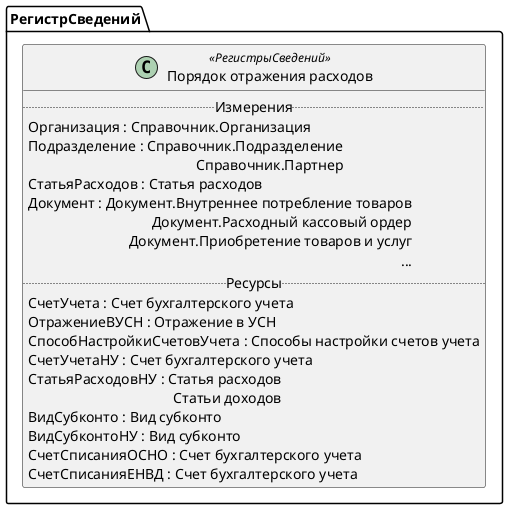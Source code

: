 ﻿@startuml ПорядокОтраженияРасходов
'!include templates.wsd
'..\include templates.wsd
class РегистрСведений.ПорядокОтраженияРасходов as "Порядок отражения расходов" <<РегистрыСведений>>
{
..Измерения..
Организация : Справочник.Организация
Подразделение : Справочник.Подразделение\rСправочник.Партнер
СтатьяРасходов : Статья расходов
Документ : Документ.Внутреннее потребление товаров\rДокумент.Расходный кассовый ордер\rДокумент.Приобретение товаров и услуг\r...
..Ресурсы..
СчетУчета : Счет бухгалтерского учета
ОтражениеВУСН : Отражение в УСН
СпособНастройкиСчетовУчета : Способы настройки счетов учета
СчетУчетаНУ : Счет бухгалтерского учета
СтатьяРасходовНУ : Статья расходов\rСтатьи доходов
ВидСубконто : Вид субконто
ВидСубконтоНУ : Вид субконто
СчетСписанияОСНО : Счет бухгалтерского учета
СчетСписанияЕНВД : Счет бухгалтерского учета
}
@enduml
